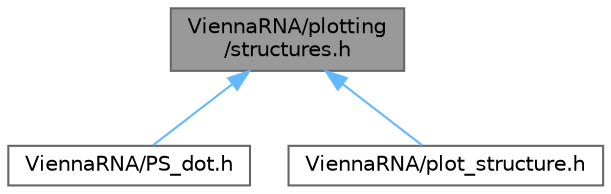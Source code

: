 digraph "ViennaRNA/plotting/structures.h"
{
 // INTERACTIVE_SVG=YES
 // LATEX_PDF_SIZE
  bgcolor="transparent";
  edge [fontname=Helvetica,fontsize=10,labelfontname=Helvetica,labelfontsize=10];
  node [fontname=Helvetica,fontsize=10,shape=box,height=0.2,width=0.4];
  Node1 [label="ViennaRNA/plotting\l/structures.h",height=0.2,width=0.4,color="gray40", fillcolor="grey60", style="filled", fontcolor="black",tooltip="Various functions for plotting RNA secondary structures."];
  Node1 -> Node2 [dir="back",color="steelblue1",style="solid"];
  Node2 [label="ViennaRNA/PS_dot.h",height=0.2,width=0.4,color="grey40", fillcolor="white", style="filled",URL="$PS__dot_8h.html",tooltip="Use ViennaRNA/plotting/probabilities.h instead."];
  Node1 -> Node3 [dir="back",color="steelblue1",style="solid"];
  Node3 [label="ViennaRNA/plot_structure.h",height=0.2,width=0.4,color="grey40", fillcolor="white", style="filled",URL="$plot__structure_8h.html",tooltip="Use ViennaRNA/plotting/structures.h instead."];
}
